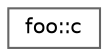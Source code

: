 digraph "Graphical Class Hierarchy"
{
 // LATEX_PDF_SIZE
  bgcolor="transparent";
  edge [fontname=Helvetica,fontsize=10,labelfontname=Helvetica,labelfontsize=10];
  node [fontname=Helvetica,fontsize=10,shape=box,height=0.2,width=0.4];
  rankdir="LR";
  Node0 [id="Node000000",label="foo::c",height=0.2,width=0.4,color="grey40", fillcolor="white", style="filled",URL="$d2/d0a/structfoo_1_1c.html",tooltip=" "];
}
